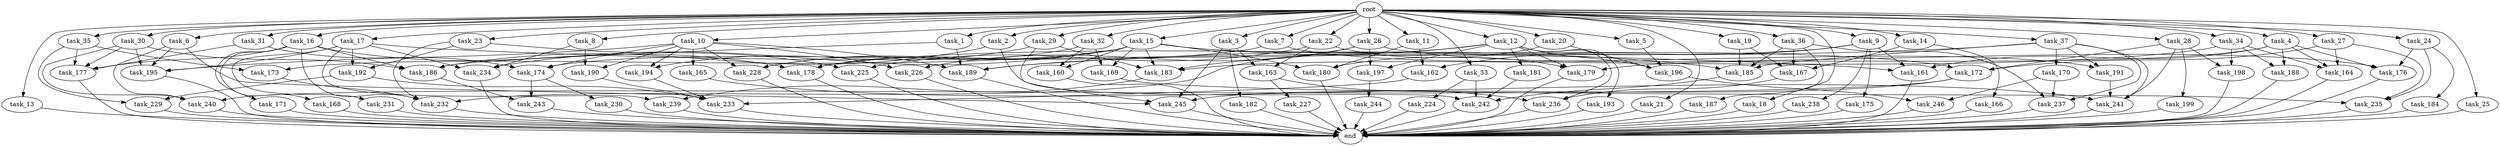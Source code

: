 digraph G {
  task_8 [size="102.400000"];
  task_239 [size="155477816115.200012"];
  task_173 [size="42949672960.000000"];
  task_17 [size="102.400000"];
  task_32 [size="102.400000"];
  root [size="0.000000"];
  task_242 [size="128849018880.000000"];
  task_35 [size="102.400000"];
  task_161 [size="225056286310.400024"];
  task_26 [size="102.400000"];
  task_15 [size="102.400000"];
  task_167 [size="103938208563.200012"];
  task_227 [size="30923764531.200001"];
  task_166 [size="30923764531.200001"];
  task_177 [size="188119567564.800018"];
  task_33 [size="102.400000"];
  task_186 [size="174375672217.600006"];
  task_7 [size="102.400000"];
  task_181 [size="85899345920.000000"];
  task_231 [size="69578470195.199997"];
  task_241 [size="211312390963.200012"];
  task_233 [size="93630287052.800003"];
  task_176 [size="185542587187.200012"];
  task_225 [size="35218731827.200005"];
  task_13 [size="102.400000"];
  task_30 [size="102.400000"];
  task_5 [size="102.400000"];
  task_237 [size="108233175859.200012"];
  task_183 [size="146028888064.000000"];
  task_6 [size="102.400000"];
  task_184 [size="13743895347.200001"];
  task_240 [size="77309411328.000000"];
  task_22 [size="102.400000"];
  task_169 [size="29205777612.800003"];
  task_3 [size="102.400000"];
  task_179 [size="193273528320.000000"];
  task_187 [size="30923764531.200001"];
  task_164 [size="179529632972.800018"];
  task_188 [size="93630287052.800003"];
  task_236 [size="124554051584.000000"];
  task_230 [size="85899345920.000000"];
  task_234 [size="176952652595.200012"];
  task_193 [size="85899345920.000000"];
  task_16 [size="102.400000"];
  task_191 [size="124554051584.000000"];
  task_175 [size="69578470195.199997"];
  task_224 [size="13743895347.200001"];
  task_189 [size="170939698380.800018"];
  task_160 [size="29205777612.800003"];
  task_182 [size="7730941132.800000"];
  task_245 [size="73873437491.199997"];
  task_12 [size="102.400000"];
  task_21 [size="102.400000"];
  task_18 [size="102.400000"];
  task_180 [size="110810156236.800003"];
  task_31 [size="102.400000"];
  task_244 [size="7730941132.800000"];
  task_9 [size="102.400000"];
  task_162 [size="155477816115.200012"];
  task_168 [size="54975581388.800003"];
  task_192 [size="83322365542.400009"];
  task_28 [size="102.400000"];
  task_174 [size="132284992716.800003"];
  task_178 [size="146028888064.000000"];
  task_29 [size="102.400000"];
  task_185 [size="164067750707.200012"];
  task_34 [size="102.400000"];
  task_10 [size="102.400000"];
  task_163 [size="29205777612.800003"];
  task_238 [size="69578470195.199997"];
  task_194 [size="38654705664.000000"];
  task_2 [size="102.400000"];
  task_171 [size="54975581388.800003"];
  end [size="0.000000"];
  task_228 [size="36936718745.599998"];
  task_197 [size="171798691840.000000"];
  task_14 [size="102.400000"];
  task_24 [size="102.400000"];
  task_198 [size="49821620633.600006"];
  task_195 [size="133143986176.000000"];
  task_243 [size="155477816115.200012"];
  task_19 [size="102.400000"];
  task_226 [size="93630287052.800003"];
  task_36 [size="102.400000"];
  task_196 [size="120259084288.000000"];
  task_170 [size="69578470195.199997"];
  task_25 [size="102.400000"];
  task_4 [size="102.400000"];
  task_235 [size="141733920768.000000"];
  task_27 [size="102.400000"];
  task_232 [size="196709502156.800018"];
  task_229 [size="76450417868.800003"];
  task_23 [size="102.400000"];
  task_37 [size="102.400000"];
  task_165 [size="7730941132.800000"];
  task_1 [size="102.400000"];
  task_190 [size="93630287052.800003"];
  task_172 [size="149464861900.800018"];
  task_246 [size="49821620633.600006"];
  task_20 [size="102.400000"];
  task_199 [size="42090679500.800003"];
  task_11 [size="102.400000"];

  task_8 -> task_190 [size="838860800.000000"];
  task_8 -> task_234 [size="838860800.000000"];
  task_239 -> end [size="1.000000"];
  task_173 -> task_232 [size="411041792.000000"];
  task_17 -> task_239 [size="679477248.000000"];
  task_17 -> task_234 [size="679477248.000000"];
  task_17 -> task_192 [size="679477248.000000"];
  task_17 -> task_161 [size="679477248.000000"];
  task_17 -> task_231 [size="679477248.000000"];
  task_17 -> task_195 [size="679477248.000000"];
  task_32 -> task_160 [size="75497472.000000"];
  task_32 -> task_169 [size="75497472.000000"];
  task_32 -> task_228 [size="75497472.000000"];
  root -> task_8 [size="1.000000"];
  root -> task_14 [size="1.000000"];
  root -> task_24 [size="1.000000"];
  root -> task_13 [size="1.000000"];
  root -> task_33 [size="1.000000"];
  root -> task_12 [size="1.000000"];
  root -> task_21 [size="1.000000"];
  root -> task_18 [size="1.000000"];
  root -> task_22 [size="1.000000"];
  root -> task_31 [size="1.000000"];
  root -> task_9 [size="1.000000"];
  root -> task_5 [size="1.000000"];
  root -> task_36 [size="1.000000"];
  root -> task_32 [size="1.000000"];
  root -> task_26 [size="1.000000"];
  root -> task_15 [size="1.000000"];
  root -> task_6 [size="1.000000"];
  root -> task_4 [size="1.000000"];
  root -> task_25 [size="1.000000"];
  root -> task_30 [size="1.000000"];
  root -> task_34 [size="1.000000"];
  root -> task_3 [size="1.000000"];
  root -> task_19 [size="1.000000"];
  root -> task_10 [size="1.000000"];
  root -> task_23 [size="1.000000"];
  root -> task_37 [size="1.000000"];
  root -> task_1 [size="1.000000"];
  root -> task_17 [size="1.000000"];
  root -> task_2 [size="1.000000"];
  root -> task_29 [size="1.000000"];
  root -> task_20 [size="1.000000"];
  root -> task_35 [size="1.000000"];
  root -> task_7 [size="1.000000"];
  root -> task_27 [size="1.000000"];
  root -> task_11 [size="1.000000"];
  root -> task_28 [size="1.000000"];
  root -> task_16 [size="1.000000"];
  task_242 -> end [size="1.000000"];
  task_35 -> task_229 [size="209715200.000000"];
  task_35 -> task_173 [size="209715200.000000"];
  task_35 -> task_177 [size="209715200.000000"];
  task_161 -> end [size="1.000000"];
  task_26 -> task_197 [size="838860800.000000"];
  task_26 -> task_176 [size="838860800.000000"];
  task_26 -> task_226 [size="838860800.000000"];
  task_26 -> task_183 [size="838860800.000000"];
  task_15 -> task_185 [size="209715200.000000"];
  task_15 -> task_172 [size="209715200.000000"];
  task_15 -> task_160 [size="209715200.000000"];
  task_15 -> task_173 [size="209715200.000000"];
  task_15 -> task_234 [size="209715200.000000"];
  task_15 -> task_183 [size="209715200.000000"];
  task_15 -> task_228 [size="209715200.000000"];
  task_15 -> task_169 [size="209715200.000000"];
  task_15 -> task_180 [size="209715200.000000"];
  task_15 -> task_178 [size="209715200.000000"];
  task_167 -> task_236 [size="75497472.000000"];
  task_227 -> end [size="1.000000"];
  task_166 -> end [size="1.000000"];
  task_177 -> end [size="1.000000"];
  task_33 -> task_242 [size="134217728.000000"];
  task_33 -> task_224 [size="134217728.000000"];
  task_186 -> task_243 [size="679477248.000000"];
  task_7 -> task_191 [size="536870912.000000"];
  task_7 -> task_174 [size="536870912.000000"];
  task_181 -> task_242 [size="33554432.000000"];
  task_231 -> end [size="1.000000"];
  task_241 -> end [size="1.000000"];
  task_233 -> end [size="1.000000"];
  task_176 -> end [size="1.000000"];
  task_225 -> end [size="1.000000"];
  task_13 -> end [size="1.000000"];
  task_30 -> task_195 [size="411041792.000000"];
  task_30 -> task_177 [size="411041792.000000"];
  task_30 -> task_240 [size="411041792.000000"];
  task_30 -> task_186 [size="411041792.000000"];
  task_5 -> task_196 [size="301989888.000000"];
  task_237 -> end [size="1.000000"];
  task_183 -> task_239 [size="838860800.000000"];
  task_6 -> task_245 [size="134217728.000000"];
  task_6 -> task_195 [size="134217728.000000"];
  task_6 -> task_240 [size="134217728.000000"];
  task_184 -> end [size="1.000000"];
  task_240 -> end [size="1.000000"];
  task_22 -> task_179 [size="209715200.000000"];
  task_22 -> task_225 [size="209715200.000000"];
  task_22 -> task_163 [size="209715200.000000"];
  task_169 -> task_235 [size="411041792.000000"];
  task_3 -> task_245 [size="75497472.000000"];
  task_3 -> task_182 [size="75497472.000000"];
  task_3 -> task_163 [size="75497472.000000"];
  task_179 -> end [size="1.000000"];
  task_187 -> end [size="1.000000"];
  task_164 -> end [size="1.000000"];
  task_188 -> end [size="1.000000"];
  task_236 -> end [size="1.000000"];
  task_230 -> end [size="1.000000"];
  task_234 -> end [size="1.000000"];
  task_193 -> end [size="1.000000"];
  task_16 -> task_186 [size="536870912.000000"];
  task_16 -> task_232 [size="536870912.000000"];
  task_16 -> task_168 [size="536870912.000000"];
  task_16 -> task_178 [size="536870912.000000"];
  task_16 -> task_171 [size="536870912.000000"];
  task_16 -> task_177 [size="536870912.000000"];
  task_191 -> task_241 [size="838860800.000000"];
  task_175 -> end [size="1.000000"];
  task_224 -> end [size="1.000000"];
  task_189 -> end [size="1.000000"];
  task_160 -> end [size="1.000000"];
  task_182 -> end [size="1.000000"];
  task_245 -> end [size="1.000000"];
  task_12 -> task_189 [size="838860800.000000"];
  task_12 -> task_197 [size="838860800.000000"];
  task_12 -> task_179 [size="838860800.000000"];
  task_12 -> task_181 [size="838860800.000000"];
  task_12 -> task_196 [size="838860800.000000"];
  task_12 -> task_236 [size="838860800.000000"];
  task_12 -> task_232 [size="838860800.000000"];
  task_12 -> task_193 [size="838860800.000000"];
  task_21 -> end [size="1.000000"];
  task_18 -> end [size="1.000000"];
  task_180 -> end [size="1.000000"];
  task_31 -> task_174 [size="679477248.000000"];
  task_31 -> task_177 [size="679477248.000000"];
  task_244 -> end [size="1.000000"];
  task_9 -> task_161 [size="679477248.000000"];
  task_9 -> task_162 [size="679477248.000000"];
  task_9 -> task_175 [size="679477248.000000"];
  task_9 -> task_178 [size="679477248.000000"];
  task_9 -> task_238 [size="679477248.000000"];
  task_162 -> task_233 [size="209715200.000000"];
  task_168 -> end [size="1.000000"];
  task_192 -> task_229 [size="536870912.000000"];
  task_192 -> task_233 [size="536870912.000000"];
  task_28 -> task_172 [size="411041792.000000"];
  task_28 -> task_198 [size="411041792.000000"];
  task_28 -> task_241 [size="411041792.000000"];
  task_28 -> task_199 [size="411041792.000000"];
  task_174 -> task_230 [size="838860800.000000"];
  task_174 -> task_243 [size="838860800.000000"];
  task_178 -> end [size="1.000000"];
  task_29 -> task_194 [size="301989888.000000"];
  task_29 -> task_245 [size="301989888.000000"];
  task_29 -> task_183 [size="301989888.000000"];
  task_185 -> task_242 [size="411041792.000000"];
  task_34 -> task_188 [size="75497472.000000"];
  task_34 -> task_198 [size="75497472.000000"];
  task_34 -> task_164 [size="75497472.000000"];
  task_34 -> task_183 [size="75497472.000000"];
  task_10 -> task_190 [size="75497472.000000"];
  task_10 -> task_189 [size="75497472.000000"];
  task_10 -> task_194 [size="75497472.000000"];
  task_10 -> task_226 [size="75497472.000000"];
  task_10 -> task_228 [size="75497472.000000"];
  task_10 -> task_195 [size="75497472.000000"];
  task_10 -> task_174 [size="75497472.000000"];
  task_10 -> task_165 [size="75497472.000000"];
  task_163 -> task_236 [size="301989888.000000"];
  task_163 -> task_227 [size="301989888.000000"];
  task_238 -> end [size="1.000000"];
  task_194 -> task_233 [size="33554432.000000"];
  task_2 -> task_242 [size="679477248.000000"];
  task_2 -> task_186 [size="679477248.000000"];
  task_171 -> end [size="1.000000"];
  task_228 -> end [size="1.000000"];
  task_197 -> task_244 [size="75497472.000000"];
  task_14 -> task_167 [size="301989888.000000"];
  task_14 -> task_166 [size="301989888.000000"];
  task_24 -> task_235 [size="134217728.000000"];
  task_24 -> task_184 [size="134217728.000000"];
  task_24 -> task_176 [size="134217728.000000"];
  task_198 -> end [size="1.000000"];
  task_195 -> end [size="1.000000"];
  task_243 -> end [size="1.000000"];
  task_19 -> task_185 [size="411041792.000000"];
  task_19 -> task_167 [size="411041792.000000"];
  task_226 -> end [size="1.000000"];
  task_36 -> task_185 [size="301989888.000000"];
  task_36 -> task_167 [size="301989888.000000"];
  task_36 -> task_237 [size="301989888.000000"];
  task_36 -> task_187 [size="301989888.000000"];
  task_196 -> task_246 [size="411041792.000000"];
  task_170 -> task_237 [size="75497472.000000"];
  task_170 -> task_246 [size="75497472.000000"];
  task_25 -> end [size="1.000000"];
  task_4 -> task_161 [size="838860800.000000"];
  task_4 -> task_188 [size="838860800.000000"];
  task_4 -> task_176 [size="838860800.000000"];
  task_4 -> task_179 [size="838860800.000000"];
  task_4 -> task_164 [size="838860800.000000"];
  task_235 -> end [size="1.000000"];
  task_27 -> task_172 [size="838860800.000000"];
  task_27 -> task_164 [size="838860800.000000"];
  task_27 -> task_235 [size="838860800.000000"];
  task_232 -> end [size="1.000000"];
  task_229 -> end [size="1.000000"];
  task_23 -> task_192 [size="134217728.000000"];
  task_23 -> task_225 [size="134217728.000000"];
  task_23 -> task_232 [size="134217728.000000"];
  task_37 -> task_185 [size="679477248.000000"];
  task_37 -> task_189 [size="679477248.000000"];
  task_37 -> task_237 [size="679477248.000000"];
  task_37 -> task_191 [size="679477248.000000"];
  task_37 -> task_170 [size="679477248.000000"];
  task_37 -> task_241 [size="679477248.000000"];
  task_165 -> task_241 [size="134217728.000000"];
  task_1 -> task_189 [size="75497472.000000"];
  task_1 -> task_186 [size="75497472.000000"];
  task_190 -> task_233 [size="134217728.000000"];
  task_172 -> task_245 [size="209715200.000000"];
  task_172 -> task_240 [size="209715200.000000"];
  task_246 -> end [size="1.000000"];
  task_20 -> task_196 [size="33554432.000000"];
  task_20 -> task_180 [size="33554432.000000"];
  task_199 -> end [size="1.000000"];
  task_11 -> task_162 [size="838860800.000000"];
  task_11 -> task_180 [size="838860800.000000"];
}
